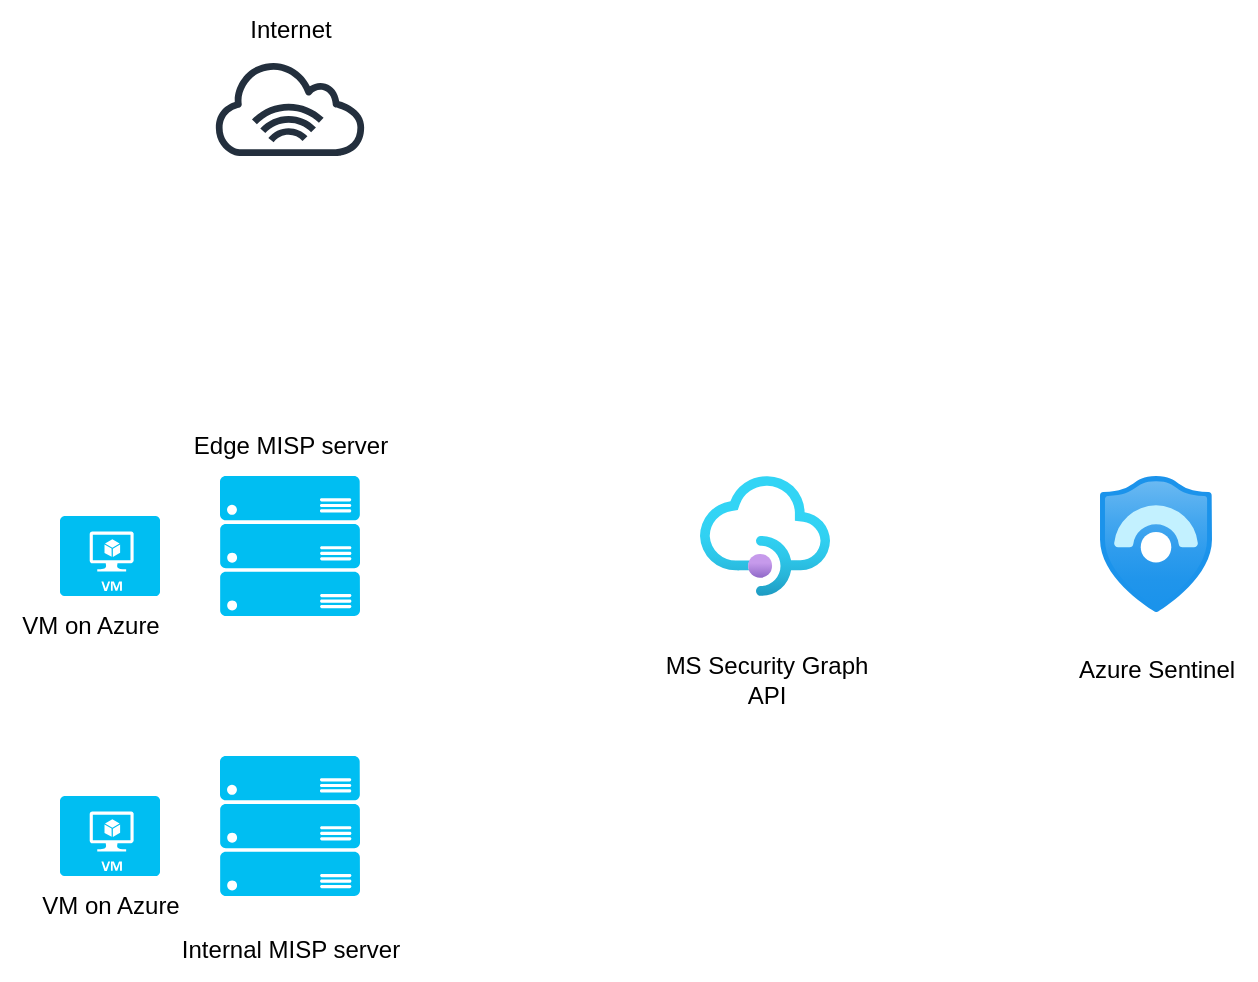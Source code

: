<mxfile version="20.8.23" type="github">
  <diagram name="Pagina-1" id="t0MCFh7NRnBWAXx6csBc">
    <mxGraphModel dx="1050" dy="549" grid="1" gridSize="10" guides="1" tooltips="1" connect="1" arrows="1" fold="1" page="1" pageScale="1" pageWidth="827" pageHeight="1169" math="0" shadow="0">
      <root>
        <mxCell id="0" />
        <mxCell id="1" parent="0" />
        <mxCell id="sUQWwRKSouMklb1iSbHB-1" value="" style="aspect=fixed;html=1;points=[];align=center;image;fontSize=12;image=img/lib/azure2/security/Azure_Sentinel.svg;" vertex="1" parent="1">
          <mxGeometry x="560" y="238" width="56.0" height="68" as="geometry" />
        </mxCell>
        <mxCell id="sUQWwRKSouMklb1iSbHB-2" value="Azure Sentinel" style="text;html=1;align=center;verticalAlign=middle;resizable=0;points=[];autosize=1;strokeColor=none;fillColor=none;" vertex="1" parent="1">
          <mxGeometry x="538" y="320" width="100" height="30" as="geometry" />
        </mxCell>
        <mxCell id="sUQWwRKSouMklb1iSbHB-3" value="" style="aspect=fixed;html=1;points=[];align=center;image;fontSize=12;image=img/lib/azure2/integration/API_Management_Services.svg;" vertex="1" parent="1">
          <mxGeometry x="360" y="238" width="65" height="60" as="geometry" />
        </mxCell>
        <mxCell id="sUQWwRKSouMklb1iSbHB-4" value="MS Security Graph &lt;br&gt;API" style="text;html=1;align=center;verticalAlign=middle;resizable=0;points=[];autosize=1;strokeColor=none;fillColor=none;" vertex="1" parent="1">
          <mxGeometry x="332.5" y="320" width="120" height="40" as="geometry" />
        </mxCell>
        <mxCell id="sUQWwRKSouMklb1iSbHB-6" value="" style="verticalLabelPosition=bottom;html=1;verticalAlign=top;align=center;strokeColor=none;fillColor=#00BEF2;shape=mxgraph.azure.server_rack;" vertex="1" parent="1">
          <mxGeometry x="120" y="378" width="70" height="70" as="geometry" />
        </mxCell>
        <mxCell id="sUQWwRKSouMklb1iSbHB-7" value="" style="verticalLabelPosition=bottom;html=1;verticalAlign=top;align=center;strokeColor=none;fillColor=#00BEF2;shape=mxgraph.azure.server_rack;" vertex="1" parent="1">
          <mxGeometry x="120" y="238" width="70" height="70" as="geometry" />
        </mxCell>
        <mxCell id="sUQWwRKSouMklb1iSbHB-8" value="" style="verticalLabelPosition=bottom;html=1;verticalAlign=top;align=center;strokeColor=none;fillColor=#00BEF2;shape=mxgraph.azure.virtual_machine;" vertex="1" parent="1">
          <mxGeometry x="40" y="398" width="50" height="40" as="geometry" />
        </mxCell>
        <mxCell id="sUQWwRKSouMklb1iSbHB-9" value="" style="verticalLabelPosition=bottom;html=1;verticalAlign=top;align=center;strokeColor=none;fillColor=#00BEF2;shape=mxgraph.azure.virtual_machine;" vertex="1" parent="1">
          <mxGeometry x="40" y="258" width="50" height="40" as="geometry" />
        </mxCell>
        <mxCell id="sUQWwRKSouMklb1iSbHB-11" value="VM on Azure" style="text;html=1;align=center;verticalAlign=middle;resizable=0;points=[];autosize=1;strokeColor=none;fillColor=none;" vertex="1" parent="1">
          <mxGeometry x="20" y="438" width="90" height="30" as="geometry" />
        </mxCell>
        <mxCell id="sUQWwRKSouMklb1iSbHB-12" value="VM on Azure" style="text;html=1;align=center;verticalAlign=middle;resizable=0;points=[];autosize=1;strokeColor=none;fillColor=none;" vertex="1" parent="1">
          <mxGeometry x="10" y="298" width="90" height="30" as="geometry" />
        </mxCell>
        <mxCell id="sUQWwRKSouMklb1iSbHB-13" value="Internal MISP server" style="text;html=1;align=center;verticalAlign=middle;resizable=0;points=[];autosize=1;strokeColor=none;fillColor=none;" vertex="1" parent="1">
          <mxGeometry x="90" y="460" width="130" height="30" as="geometry" />
        </mxCell>
        <mxCell id="sUQWwRKSouMklb1iSbHB-14" value="Edge MISP server" style="text;html=1;align=center;verticalAlign=middle;resizable=0;points=[];autosize=1;strokeColor=none;fillColor=none;" vertex="1" parent="1">
          <mxGeometry x="95" y="208" width="120" height="30" as="geometry" />
        </mxCell>
        <mxCell id="sUQWwRKSouMklb1iSbHB-15" value="" style="sketch=0;outlineConnect=0;fontColor=#232F3E;gradientColor=none;fillColor=#232F3D;strokeColor=none;dashed=0;verticalLabelPosition=bottom;verticalAlign=top;align=center;html=1;fontSize=12;fontStyle=0;aspect=fixed;pointerEvents=1;shape=mxgraph.aws4.internet_alt1;" vertex="1" parent="1">
          <mxGeometry x="116" y="30" width="78" height="48" as="geometry" />
        </mxCell>
        <mxCell id="sUQWwRKSouMklb1iSbHB-16" value="Internet" style="text;html=1;align=center;verticalAlign=middle;resizable=0;points=[];autosize=1;strokeColor=none;fillColor=none;" vertex="1" parent="1">
          <mxGeometry x="125" width="60" height="30" as="geometry" />
        </mxCell>
      </root>
    </mxGraphModel>
  </diagram>
</mxfile>

